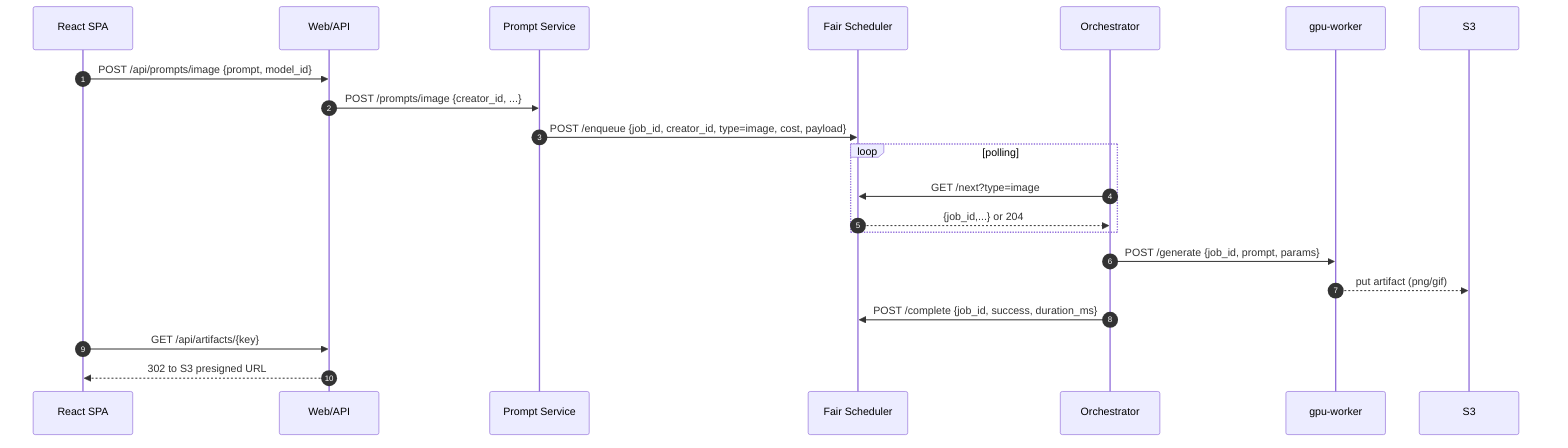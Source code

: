 sequenceDiagram
  autonumber
  participant SPA as React SPA
  participant WEB as Web/API
  participant PS as Prompt Service
  participant FS as Fair Scheduler
  participant ORC as Orchestrator
  participant GPU as gpu-worker
  participant S3 as S3

  SPA->>WEB: POST /api/prompts/image {prompt, model_id}
  WEB->>PS: POST /prompts/image {creator_id, ...}
  PS->>FS: POST /enqueue {job_id, creator_id, type=image, cost, payload}
  loop polling
    ORC->>FS: GET /next?type=image
    FS-->>ORC: {job_id,...} or 204
  end
  ORC->>GPU: POST /generate {job_id, prompt, params}
  GPU-->>S3: put artifact (png/gif)
  ORC->>FS: POST /complete {job_id, success, duration_ms}
  SPA->>WEB: GET /api/artifacts/{key}
  WEB-->>SPA: 302 to S3 presigned URL